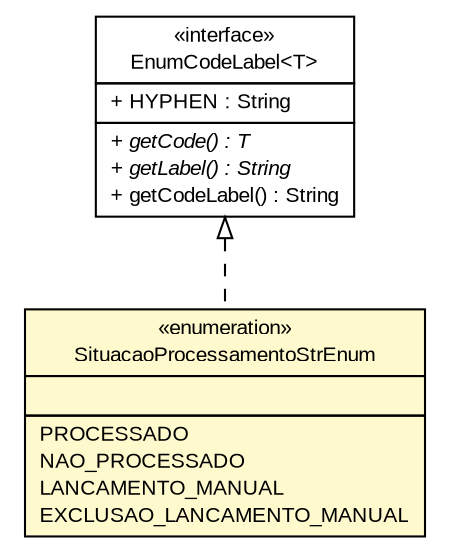 #!/usr/local/bin/dot
#
# Class diagram 
# Generated by UMLGraph version R5_6 (http://www.umlgraph.org/)
#

digraph G {
	edge [fontname="arial",fontsize=10,labelfontname="arial",labelfontsize=10];
	node [fontname="arial",fontsize=10,shape=plaintext];
	nodesep=0.25;
	ranksep=0.5;
	// br.gov.to.sefaz.arr.processamento.domain.str.SituacaoProcessamentoStrEnum
	c122283 [label=<<table title="br.gov.to.sefaz.arr.processamento.domain.str.SituacaoProcessamentoStrEnum" border="0" cellborder="1" cellspacing="0" cellpadding="2" port="p" bgcolor="lemonChiffon" href="./SituacaoProcessamentoStrEnum.html">
		<tr><td><table border="0" cellspacing="0" cellpadding="1">
<tr><td align="center" balign="center"> &#171;enumeration&#187; </td></tr>
<tr><td align="center" balign="center"> SituacaoProcessamentoStrEnum </td></tr>
		</table></td></tr>
		<tr><td><table border="0" cellspacing="0" cellpadding="1">
<tr><td align="left" balign="left">  </td></tr>
		</table></td></tr>
		<tr><td><table border="0" cellspacing="0" cellpadding="1">
<tr><td align="left" balign="left"> PROCESSADO </td></tr>
<tr><td align="left" balign="left"> NAO_PROCESSADO </td></tr>
<tr><td align="left" balign="left"> LANCAMENTO_MANUAL </td></tr>
<tr><td align="left" balign="left"> EXCLUSAO_LANCAMENTO_MANUAL </td></tr>
		</table></td></tr>
		</table>>, URL="./SituacaoProcessamentoStrEnum.html", fontname="arial", fontcolor="black", fontsize=10.0];
	//br.gov.to.sefaz.arr.processamento.domain.str.SituacaoProcessamentoStrEnum implements br.gov.to.sefaz.persistence.enums.EnumCodeLabel<T>
	c122371:p -> c122283:p [dir=back,arrowtail=empty,style=dashed];
	// br.gov.to.sefaz.persistence.enums.EnumCodeLabel<T>
	c122371 [label=<<table title="br.gov.to.sefaz.persistence.enums.EnumCodeLabel" border="0" cellborder="1" cellspacing="0" cellpadding="2" port="p" href="http://java.sun.com/j2se/1.4.2/docs/api/br/gov/to/sefaz/persistence/enums/EnumCodeLabel.html">
		<tr><td><table border="0" cellspacing="0" cellpadding="1">
<tr><td align="center" balign="center"> &#171;interface&#187; </td></tr>
<tr><td align="center" balign="center"> EnumCodeLabel&lt;T&gt; </td></tr>
		</table></td></tr>
		<tr><td><table border="0" cellspacing="0" cellpadding="1">
<tr><td align="left" balign="left"> + HYPHEN : String </td></tr>
		</table></td></tr>
		<tr><td><table border="0" cellspacing="0" cellpadding="1">
<tr><td align="left" balign="left"><font face="arial italic" point-size="10.0"> + getCode() : T </font></td></tr>
<tr><td align="left" balign="left"><font face="arial italic" point-size="10.0"> + getLabel() : String </font></td></tr>
<tr><td align="left" balign="left"> + getCodeLabel() : String </td></tr>
		</table></td></tr>
		</table>>, URL="http://java.sun.com/j2se/1.4.2/docs/api/br/gov/to/sefaz/persistence/enums/EnumCodeLabel.html", fontname="arial", fontcolor="black", fontsize=10.0];
}

